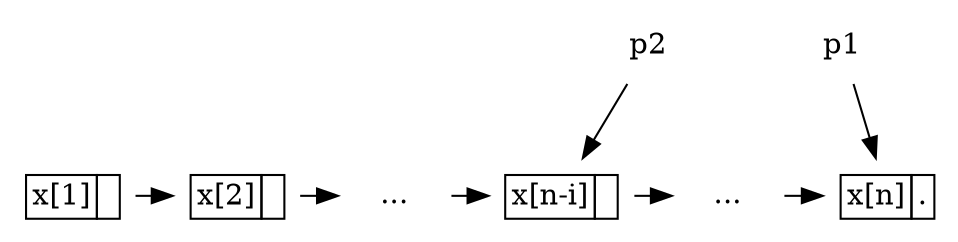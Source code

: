 digraph G{
    /* reverse indexing. */
    margin="0"
	node [shape=plaintext];
	x1[label=<<table BORDER="0" CELLBORDER="1" CELLSPACING="0">
        <tr><td port="car">x[1]</td><td port="cdr"> </td></tr></table>>];
    x2[label=<<table BORDER="0" CELLBORDER="1" CELLSPACING="0">
        <tr><td port="car">x[2]</td><td port="cdr"> </td></tr></table>>];
    dot1 [label="..."];
    xiN[label=<<table BORDER="0" CELLBORDER="1" CELLSPACING="0">
       <tr><td port="car">x[n-i]</td><td port="cdr"> </td></tr></table>>];
    dot2 [label="..."];
    xN[label=<<table BORDER="0" CELLBORDER="1" CELLSPACING="0">
       <tr><td port="car">x[n]</td><td port="cdr">.</td></tr></table>>];
    {rank=same x1->x2->dot1->xiN->dot2->xN};
    {rank=same p2->p1[style=invis]};
    p2->xiN;
    p1->xN;
}
